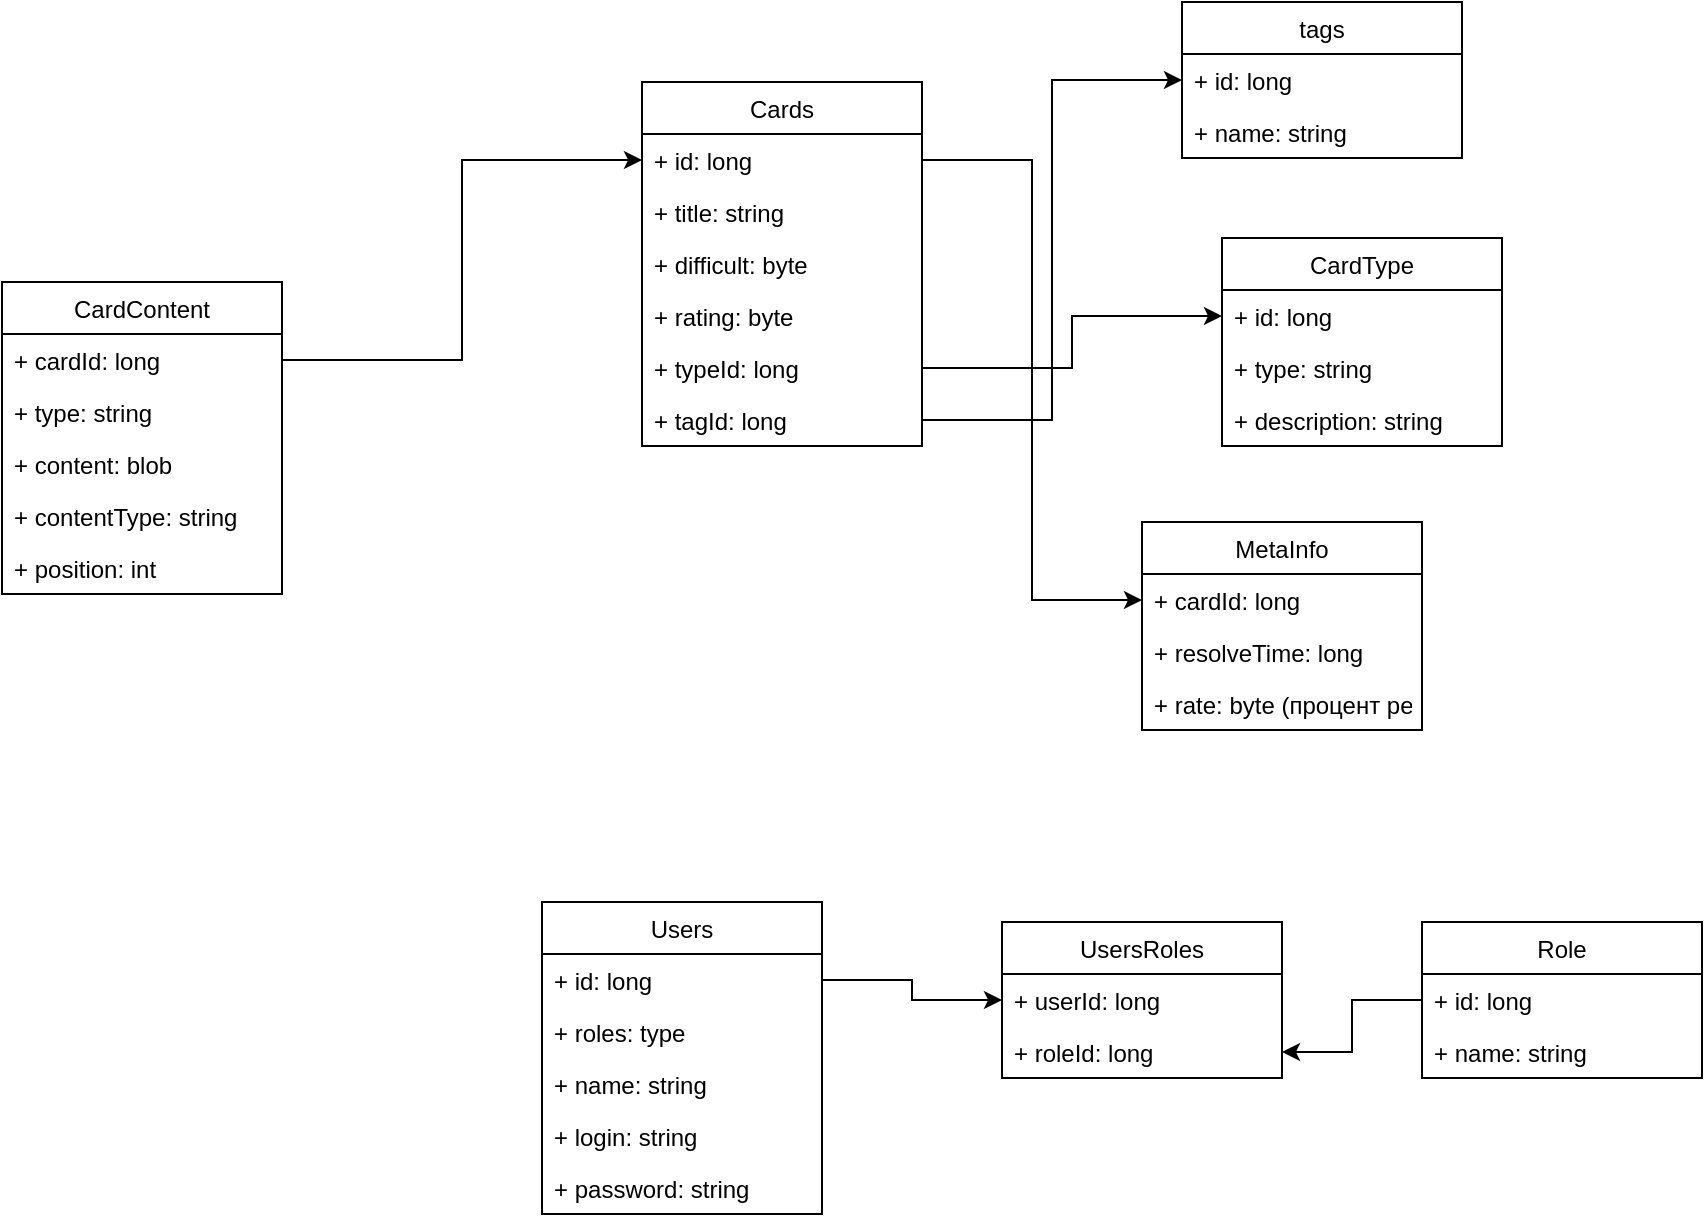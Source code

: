 <mxfile version="16.5.3" type="device"><diagram id="TF39j0f3sZ0KxU-ZqE-d" name="Page-1"><mxGraphModel dx="1422" dy="765" grid="1" gridSize="10" guides="1" tooltips="1" connect="1" arrows="1" fold="1" page="1" pageScale="1" pageWidth="1654" pageHeight="2336" math="0" shadow="0"><root><mxCell id="0"/><mxCell id="1" parent="0"/><mxCell id="_jo-MT0Z7WSkAfZ2OQQq-5" value="Cards" style="swimlane;fontStyle=0;childLayout=stackLayout;horizontal=1;startSize=26;fillColor=none;horizontalStack=0;resizeParent=1;resizeParentMax=0;resizeLast=0;collapsible=1;marginBottom=0;" vertex="1" parent="1"><mxGeometry x="1340" y="80" width="140" height="182" as="geometry"/></mxCell><mxCell id="_jo-MT0Z7WSkAfZ2OQQq-7" value="+ id: long" style="text;strokeColor=none;fillColor=none;align=left;verticalAlign=top;spacingLeft=4;spacingRight=4;overflow=hidden;rotatable=0;points=[[0,0.5],[1,0.5]];portConstraint=eastwest;" vertex="1" parent="_jo-MT0Z7WSkAfZ2OQQq-5"><mxGeometry y="26" width="140" height="26" as="geometry"/></mxCell><mxCell id="_jo-MT0Z7WSkAfZ2OQQq-9" value="+ title: string" style="text;strokeColor=none;fillColor=none;align=left;verticalAlign=top;spacingLeft=4;spacingRight=4;overflow=hidden;rotatable=0;points=[[0,0.5],[1,0.5]];portConstraint=eastwest;" vertex="1" parent="_jo-MT0Z7WSkAfZ2OQQq-5"><mxGeometry y="52" width="140" height="26" as="geometry"/></mxCell><mxCell id="_jo-MT0Z7WSkAfZ2OQQq-11" value="+ difficult: byte" style="text;strokeColor=none;fillColor=none;align=left;verticalAlign=top;spacingLeft=4;spacingRight=4;overflow=hidden;rotatable=0;points=[[0,0.5],[1,0.5]];portConstraint=eastwest;" vertex="1" parent="_jo-MT0Z7WSkAfZ2OQQq-5"><mxGeometry y="78" width="140" height="26" as="geometry"/></mxCell><mxCell id="_jo-MT0Z7WSkAfZ2OQQq-12" value="+ rating: byte" style="text;strokeColor=none;fillColor=none;align=left;verticalAlign=top;spacingLeft=4;spacingRight=4;overflow=hidden;rotatable=0;points=[[0,0.5],[1,0.5]];portConstraint=eastwest;" vertex="1" parent="_jo-MT0Z7WSkAfZ2OQQq-5"><mxGeometry y="104" width="140" height="26" as="geometry"/></mxCell><mxCell id="_jo-MT0Z7WSkAfZ2OQQq-13" value="+ typeId: long" style="text;strokeColor=none;fillColor=none;align=left;verticalAlign=top;spacingLeft=4;spacingRight=4;overflow=hidden;rotatable=0;points=[[0,0.5],[1,0.5]];portConstraint=eastwest;" vertex="1" parent="_jo-MT0Z7WSkAfZ2OQQq-5"><mxGeometry y="130" width="140" height="26" as="geometry"/></mxCell><mxCell id="_jo-MT0Z7WSkAfZ2OQQq-10" value="+ tagId: long" style="text;strokeColor=none;fillColor=none;align=left;verticalAlign=top;spacingLeft=4;spacingRight=4;overflow=hidden;rotatable=0;points=[[0,0.5],[1,0.5]];portConstraint=eastwest;" vertex="1" parent="_jo-MT0Z7WSkAfZ2OQQq-5"><mxGeometry y="156" width="140" height="26" as="geometry"/></mxCell><mxCell id="_jo-MT0Z7WSkAfZ2OQQq-14" value="tags" style="swimlane;fontStyle=0;childLayout=stackLayout;horizontal=1;startSize=26;fillColor=none;horizontalStack=0;resizeParent=1;resizeParentMax=0;resizeLast=0;collapsible=1;marginBottom=0;" vertex="1" parent="1"><mxGeometry x="1610" y="40" width="140" height="78" as="geometry"/></mxCell><mxCell id="_jo-MT0Z7WSkAfZ2OQQq-15" value="+ id: long&#10;" style="text;strokeColor=none;fillColor=none;align=left;verticalAlign=top;spacingLeft=4;spacingRight=4;overflow=hidden;rotatable=0;points=[[0,0.5],[1,0.5]];portConstraint=eastwest;" vertex="1" parent="_jo-MT0Z7WSkAfZ2OQQq-14"><mxGeometry y="26" width="140" height="26" as="geometry"/></mxCell><mxCell id="_jo-MT0Z7WSkAfZ2OQQq-16" value="+ name: string" style="text;strokeColor=none;fillColor=none;align=left;verticalAlign=top;spacingLeft=4;spacingRight=4;overflow=hidden;rotatable=0;points=[[0,0.5],[1,0.5]];portConstraint=eastwest;" vertex="1" parent="_jo-MT0Z7WSkAfZ2OQQq-14"><mxGeometry y="52" width="140" height="26" as="geometry"/></mxCell><mxCell id="_jo-MT0Z7WSkAfZ2OQQq-20" style="edgeStyle=orthogonalEdgeStyle;rounded=0;orthogonalLoop=1;jettySize=auto;html=1;entryX=0;entryY=0.5;entryDx=0;entryDy=0;" edge="1" parent="1" source="_jo-MT0Z7WSkAfZ2OQQq-10" target="_jo-MT0Z7WSkAfZ2OQQq-15"><mxGeometry relative="1" as="geometry"/></mxCell><mxCell id="_jo-MT0Z7WSkAfZ2OQQq-21" value="CardType" style="swimlane;fontStyle=0;childLayout=stackLayout;horizontal=1;startSize=26;fillColor=none;horizontalStack=0;resizeParent=1;resizeParentMax=0;resizeLast=0;collapsible=1;marginBottom=0;" vertex="1" parent="1"><mxGeometry x="1630" y="158" width="140" height="104" as="geometry"/></mxCell><mxCell id="_jo-MT0Z7WSkAfZ2OQQq-22" value="+ id: long" style="text;strokeColor=none;fillColor=none;align=left;verticalAlign=top;spacingLeft=4;spacingRight=4;overflow=hidden;rotatable=0;points=[[0,0.5],[1,0.5]];portConstraint=eastwest;" vertex="1" parent="_jo-MT0Z7WSkAfZ2OQQq-21"><mxGeometry y="26" width="140" height="26" as="geometry"/></mxCell><mxCell id="_jo-MT0Z7WSkAfZ2OQQq-23" value="+ type: string" style="text;strokeColor=none;fillColor=none;align=left;verticalAlign=top;spacingLeft=4;spacingRight=4;overflow=hidden;rotatable=0;points=[[0,0.5],[1,0.5]];portConstraint=eastwest;" vertex="1" parent="_jo-MT0Z7WSkAfZ2OQQq-21"><mxGeometry y="52" width="140" height="26" as="geometry"/></mxCell><mxCell id="_jo-MT0Z7WSkAfZ2OQQq-24" value="+ description: string" style="text;strokeColor=none;fillColor=none;align=left;verticalAlign=top;spacingLeft=4;spacingRight=4;overflow=hidden;rotatable=0;points=[[0,0.5],[1,0.5]];portConstraint=eastwest;" vertex="1" parent="_jo-MT0Z7WSkAfZ2OQQq-21"><mxGeometry y="78" width="140" height="26" as="geometry"/></mxCell><mxCell id="_jo-MT0Z7WSkAfZ2OQQq-25" style="edgeStyle=orthogonalEdgeStyle;rounded=0;orthogonalLoop=1;jettySize=auto;html=1;" edge="1" parent="1" source="_jo-MT0Z7WSkAfZ2OQQq-13" target="_jo-MT0Z7WSkAfZ2OQQq-22"><mxGeometry relative="1" as="geometry"/></mxCell><mxCell id="_jo-MT0Z7WSkAfZ2OQQq-26" value="MetaInfo" style="swimlane;fontStyle=0;childLayout=stackLayout;horizontal=1;startSize=26;fillColor=none;horizontalStack=0;resizeParent=1;resizeParentMax=0;resizeLast=0;collapsible=1;marginBottom=0;" vertex="1" parent="1"><mxGeometry x="1590" y="300" width="140" height="104" as="geometry"/></mxCell><mxCell id="_jo-MT0Z7WSkAfZ2OQQq-27" value="+ cardId: long" style="text;strokeColor=none;fillColor=none;align=left;verticalAlign=top;spacingLeft=4;spacingRight=4;overflow=hidden;rotatable=0;points=[[0,0.5],[1,0.5]];portConstraint=eastwest;" vertex="1" parent="_jo-MT0Z7WSkAfZ2OQQq-26"><mxGeometry y="26" width="140" height="26" as="geometry"/></mxCell><mxCell id="_jo-MT0Z7WSkAfZ2OQQq-28" value="+ resolveTime: long" style="text;strokeColor=none;fillColor=none;align=left;verticalAlign=top;spacingLeft=4;spacingRight=4;overflow=hidden;rotatable=0;points=[[0,0.5],[1,0.5]];portConstraint=eastwest;" vertex="1" parent="_jo-MT0Z7WSkAfZ2OQQq-26"><mxGeometry y="52" width="140" height="26" as="geometry"/></mxCell><mxCell id="_jo-MT0Z7WSkAfZ2OQQq-29" value="+ rate: byte (процент решивших)" style="text;strokeColor=none;fillColor=none;align=left;verticalAlign=top;spacingLeft=4;spacingRight=4;overflow=hidden;rotatable=0;points=[[0,0.5],[1,0.5]];portConstraint=eastwest;" vertex="1" parent="_jo-MT0Z7WSkAfZ2OQQq-26"><mxGeometry y="78" width="140" height="26" as="geometry"/></mxCell><mxCell id="_jo-MT0Z7WSkAfZ2OQQq-30" style="edgeStyle=orthogonalEdgeStyle;rounded=0;orthogonalLoop=1;jettySize=auto;html=1;" edge="1" parent="1" source="_jo-MT0Z7WSkAfZ2OQQq-7" target="_jo-MT0Z7WSkAfZ2OQQq-27"><mxGeometry relative="1" as="geometry"/></mxCell><mxCell id="_jo-MT0Z7WSkAfZ2OQQq-32" value="CardContent" style="swimlane;fontStyle=0;childLayout=stackLayout;horizontal=1;startSize=26;fillColor=none;horizontalStack=0;resizeParent=1;resizeParentMax=0;resizeLast=0;collapsible=1;marginBottom=0;" vertex="1" parent="1"><mxGeometry x="1020" y="180" width="140" height="156" as="geometry"/></mxCell><mxCell id="_jo-MT0Z7WSkAfZ2OQQq-33" value="+ cardId: long" style="text;strokeColor=none;fillColor=none;align=left;verticalAlign=top;spacingLeft=4;spacingRight=4;overflow=hidden;rotatable=0;points=[[0,0.5],[1,0.5]];portConstraint=eastwest;" vertex="1" parent="_jo-MT0Z7WSkAfZ2OQQq-32"><mxGeometry y="26" width="140" height="26" as="geometry"/></mxCell><mxCell id="_jo-MT0Z7WSkAfZ2OQQq-38" value="+ type: string" style="text;strokeColor=none;fillColor=none;align=left;verticalAlign=top;spacingLeft=4;spacingRight=4;overflow=hidden;rotatable=0;points=[[0,0.5],[1,0.5]];portConstraint=eastwest;" vertex="1" parent="_jo-MT0Z7WSkAfZ2OQQq-32"><mxGeometry y="52" width="140" height="26" as="geometry"/></mxCell><mxCell id="_jo-MT0Z7WSkAfZ2OQQq-34" value="+ content: blob" style="text;strokeColor=none;fillColor=none;align=left;verticalAlign=top;spacingLeft=4;spacingRight=4;overflow=hidden;rotatable=0;points=[[0,0.5],[1,0.5]];portConstraint=eastwest;" vertex="1" parent="_jo-MT0Z7WSkAfZ2OQQq-32"><mxGeometry y="78" width="140" height="26" as="geometry"/></mxCell><mxCell id="_jo-MT0Z7WSkAfZ2OQQq-35" value="+ contentType: string" style="text;strokeColor=none;fillColor=none;align=left;verticalAlign=top;spacingLeft=4;spacingRight=4;overflow=hidden;rotatable=0;points=[[0,0.5],[1,0.5]];portConstraint=eastwest;" vertex="1" parent="_jo-MT0Z7WSkAfZ2OQQq-32"><mxGeometry y="104" width="140" height="26" as="geometry"/></mxCell><mxCell id="_jo-MT0Z7WSkAfZ2OQQq-37" value="+ position: int" style="text;strokeColor=none;fillColor=none;align=left;verticalAlign=top;spacingLeft=4;spacingRight=4;overflow=hidden;rotatable=0;points=[[0,0.5],[1,0.5]];portConstraint=eastwest;" vertex="1" parent="_jo-MT0Z7WSkAfZ2OQQq-32"><mxGeometry y="130" width="140" height="26" as="geometry"/></mxCell><mxCell id="_jo-MT0Z7WSkAfZ2OQQq-36" style="edgeStyle=orthogonalEdgeStyle;rounded=0;orthogonalLoop=1;jettySize=auto;html=1;" edge="1" parent="1" source="_jo-MT0Z7WSkAfZ2OQQq-33" target="_jo-MT0Z7WSkAfZ2OQQq-7"><mxGeometry relative="1" as="geometry"/></mxCell><mxCell id="_jo-MT0Z7WSkAfZ2OQQq-39" value="Users" style="swimlane;fontStyle=0;childLayout=stackLayout;horizontal=1;startSize=26;fillColor=none;horizontalStack=0;resizeParent=1;resizeParentMax=0;resizeLast=0;collapsible=1;marginBottom=0;" vertex="1" parent="1"><mxGeometry x="1290" y="490" width="140" height="156" as="geometry"/></mxCell><mxCell id="_jo-MT0Z7WSkAfZ2OQQq-40" value="+ id: long" style="text;strokeColor=none;fillColor=none;align=left;verticalAlign=top;spacingLeft=4;spacingRight=4;overflow=hidden;rotatable=0;points=[[0,0.5],[1,0.5]];portConstraint=eastwest;" vertex="1" parent="_jo-MT0Z7WSkAfZ2OQQq-39"><mxGeometry y="26" width="140" height="26" as="geometry"/></mxCell><mxCell id="_jo-MT0Z7WSkAfZ2OQQq-41" value="+ roles: type" style="text;strokeColor=none;fillColor=none;align=left;verticalAlign=top;spacingLeft=4;spacingRight=4;overflow=hidden;rotatable=0;points=[[0,0.5],[1,0.5]];portConstraint=eastwest;" vertex="1" parent="_jo-MT0Z7WSkAfZ2OQQq-39"><mxGeometry y="52" width="140" height="26" as="geometry"/></mxCell><mxCell id="_jo-MT0Z7WSkAfZ2OQQq-58" value="+ name: string" style="text;strokeColor=none;fillColor=none;align=left;verticalAlign=top;spacingLeft=4;spacingRight=4;overflow=hidden;rotatable=0;points=[[0,0.5],[1,0.5]];portConstraint=eastwest;" vertex="1" parent="_jo-MT0Z7WSkAfZ2OQQq-39"><mxGeometry y="78" width="140" height="26" as="geometry"/></mxCell><mxCell id="_jo-MT0Z7WSkAfZ2OQQq-59" value="+ login: string" style="text;strokeColor=none;fillColor=none;align=left;verticalAlign=top;spacingLeft=4;spacingRight=4;overflow=hidden;rotatable=0;points=[[0,0.5],[1,0.5]];portConstraint=eastwest;" vertex="1" parent="_jo-MT0Z7WSkAfZ2OQQq-39"><mxGeometry y="104" width="140" height="26" as="geometry"/></mxCell><mxCell id="_jo-MT0Z7WSkAfZ2OQQq-42" value="+ password: string" style="text;strokeColor=none;fillColor=none;align=left;verticalAlign=top;spacingLeft=4;spacingRight=4;overflow=hidden;rotatable=0;points=[[0,0.5],[1,0.5]];portConstraint=eastwest;" vertex="1" parent="_jo-MT0Z7WSkAfZ2OQQq-39"><mxGeometry y="130" width="140" height="26" as="geometry"/></mxCell><mxCell id="_jo-MT0Z7WSkAfZ2OQQq-43" value="Role" style="swimlane;fontStyle=0;childLayout=stackLayout;horizontal=1;startSize=26;fillColor=none;horizontalStack=0;resizeParent=1;resizeParentMax=0;resizeLast=0;collapsible=1;marginBottom=0;" vertex="1" parent="1"><mxGeometry x="1730" y="500" width="140" height="78" as="geometry"/></mxCell><mxCell id="_jo-MT0Z7WSkAfZ2OQQq-44" value="+ id: long" style="text;strokeColor=none;fillColor=none;align=left;verticalAlign=top;spacingLeft=4;spacingRight=4;overflow=hidden;rotatable=0;points=[[0,0.5],[1,0.5]];portConstraint=eastwest;" vertex="1" parent="_jo-MT0Z7WSkAfZ2OQQq-43"><mxGeometry y="26" width="140" height="26" as="geometry"/></mxCell><mxCell id="_jo-MT0Z7WSkAfZ2OQQq-45" value="+ name: string" style="text;strokeColor=none;fillColor=none;align=left;verticalAlign=top;spacingLeft=4;spacingRight=4;overflow=hidden;rotatable=0;points=[[0,0.5],[1,0.5]];portConstraint=eastwest;" vertex="1" parent="_jo-MT0Z7WSkAfZ2OQQq-43"><mxGeometry y="52" width="140" height="26" as="geometry"/></mxCell><mxCell id="_jo-MT0Z7WSkAfZ2OQQq-47" value="UsersRoles" style="swimlane;fontStyle=0;childLayout=stackLayout;horizontal=1;startSize=26;fillColor=none;horizontalStack=0;resizeParent=1;resizeParentMax=0;resizeLast=0;collapsible=1;marginBottom=0;" vertex="1" parent="1"><mxGeometry x="1520" y="500" width="140" height="78" as="geometry"/></mxCell><mxCell id="_jo-MT0Z7WSkAfZ2OQQq-48" value="+ userId: long&#10;" style="text;strokeColor=none;fillColor=none;align=left;verticalAlign=top;spacingLeft=4;spacingRight=4;overflow=hidden;rotatable=0;points=[[0,0.5],[1,0.5]];portConstraint=eastwest;" vertex="1" parent="_jo-MT0Z7WSkAfZ2OQQq-47"><mxGeometry y="26" width="140" height="26" as="geometry"/></mxCell><mxCell id="_jo-MT0Z7WSkAfZ2OQQq-49" value="+ roleId: long" style="text;strokeColor=none;fillColor=none;align=left;verticalAlign=top;spacingLeft=4;spacingRight=4;overflow=hidden;rotatable=0;points=[[0,0.5],[1,0.5]];portConstraint=eastwest;" vertex="1" parent="_jo-MT0Z7WSkAfZ2OQQq-47"><mxGeometry y="52" width="140" height="26" as="geometry"/></mxCell><mxCell id="_jo-MT0Z7WSkAfZ2OQQq-51" style="edgeStyle=orthogonalEdgeStyle;rounded=0;orthogonalLoop=1;jettySize=auto;html=1;" edge="1" parent="1" source="_jo-MT0Z7WSkAfZ2OQQq-40" target="_jo-MT0Z7WSkAfZ2OQQq-48"><mxGeometry relative="1" as="geometry"/></mxCell><mxCell id="_jo-MT0Z7WSkAfZ2OQQq-53" style="edgeStyle=orthogonalEdgeStyle;rounded=0;orthogonalLoop=1;jettySize=auto;html=1;" edge="1" parent="1" source="_jo-MT0Z7WSkAfZ2OQQq-44" target="_jo-MT0Z7WSkAfZ2OQQq-49"><mxGeometry relative="1" as="geometry"/></mxCell></root></mxGraphModel></diagram></mxfile>